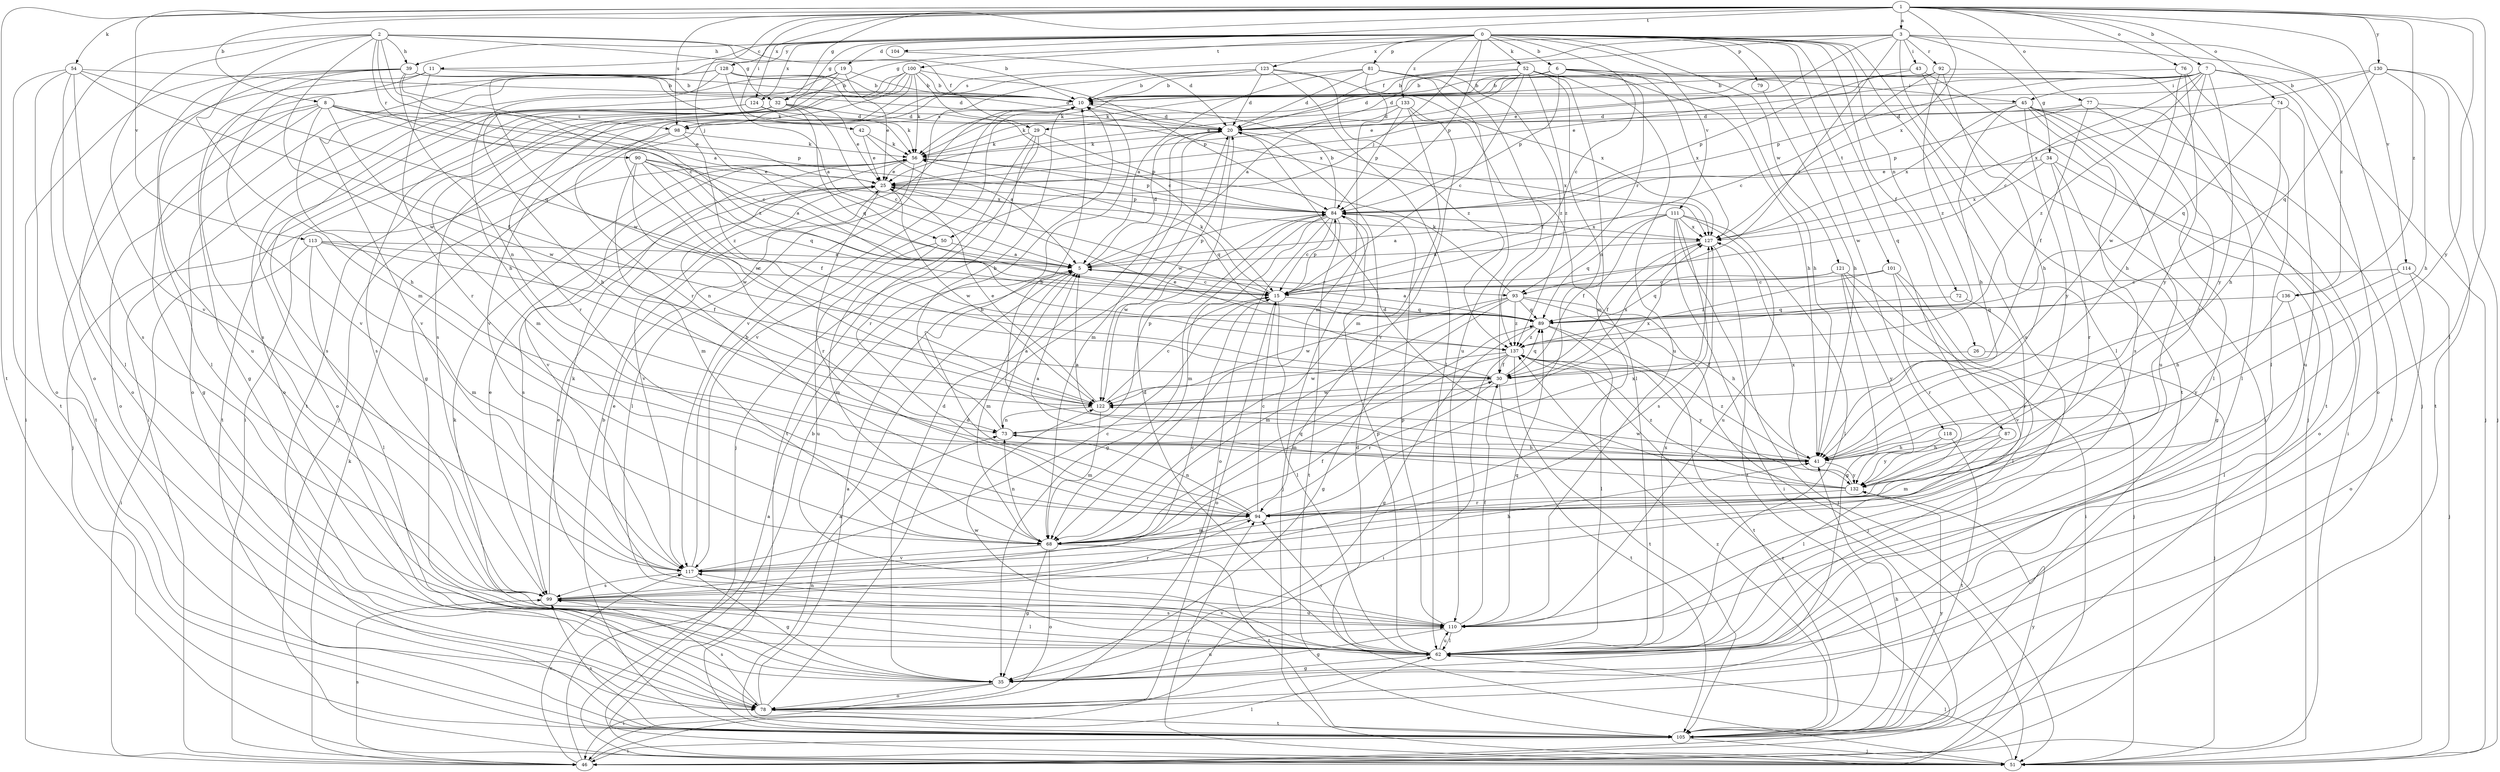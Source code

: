 strict digraph  {
0;
1;
2;
3;
5;
6;
7;
8;
10;
11;
15;
19;
20;
25;
26;
29;
30;
32;
34;
35;
39;
41;
42;
43;
45;
46;
50;
51;
52;
54;
56;
62;
68;
72;
73;
74;
76;
77;
78;
79;
81;
84;
87;
89;
90;
92;
93;
94;
98;
99;
100;
101;
104;
105;
110;
111;
113;
114;
117;
118;
121;
122;
123;
124;
127;
128;
130;
132;
133;
136;
137;
0 -> 6  [label=b];
0 -> 11  [label=c];
0 -> 15  [label=c];
0 -> 19  [label=d];
0 -> 26  [label=f];
0 -> 32  [label=g];
0 -> 39  [label=h];
0 -> 50  [label=j];
0 -> 52  [label=k];
0 -> 62  [label=l];
0 -> 72  [label=n];
0 -> 79  [label=p];
0 -> 81  [label=p];
0 -> 84  [label=p];
0 -> 87  [label=q];
0 -> 100  [label=t];
0 -> 101  [label=t];
0 -> 110  [label=u];
0 -> 111  [label=v];
0 -> 118  [label=w];
0 -> 121  [label=w];
0 -> 122  [label=w];
0 -> 123  [label=x];
0 -> 124  [label=x];
0 -> 128  [label=y];
0 -> 133  [label=z];
1 -> 3  [label=a];
1 -> 7  [label=b];
1 -> 8  [label=b];
1 -> 32  [label=g];
1 -> 42  [label=i];
1 -> 50  [label=j];
1 -> 54  [label=k];
1 -> 62  [label=l];
1 -> 74  [label=o];
1 -> 76  [label=o];
1 -> 77  [label=o];
1 -> 98  [label=s];
1 -> 104  [label=t];
1 -> 105  [label=t];
1 -> 113  [label=v];
1 -> 114  [label=v];
1 -> 124  [label=x];
1 -> 127  [label=x];
1 -> 130  [label=y];
1 -> 132  [label=y];
1 -> 136  [label=z];
2 -> 5  [label=a];
2 -> 10  [label=b];
2 -> 15  [label=c];
2 -> 29  [label=f];
2 -> 32  [label=g];
2 -> 39  [label=h];
2 -> 68  [label=m];
2 -> 78  [label=o];
2 -> 90  [label=r];
2 -> 117  [label=v];
2 -> 122  [label=w];
3 -> 25  [label=e];
3 -> 29  [label=f];
3 -> 32  [label=g];
3 -> 34  [label=g];
3 -> 43  [label=i];
3 -> 51  [label=j];
3 -> 92  [label=r];
3 -> 93  [label=r];
3 -> 98  [label=s];
3 -> 105  [label=t];
3 -> 136  [label=z];
5 -> 15  [label=c];
5 -> 20  [label=d];
5 -> 68  [label=m];
5 -> 84  [label=p];
5 -> 93  [label=r];
6 -> 10  [label=b];
6 -> 25  [label=e];
6 -> 41  [label=h];
6 -> 45  [label=i];
6 -> 56  [label=k];
6 -> 84  [label=p];
6 -> 93  [label=r];
6 -> 127  [label=x];
7 -> 15  [label=c];
7 -> 20  [label=d];
7 -> 25  [label=e];
7 -> 41  [label=h];
7 -> 45  [label=i];
7 -> 51  [label=j];
7 -> 78  [label=o];
7 -> 84  [label=p];
7 -> 132  [label=y];
7 -> 137  [label=z];
8 -> 15  [label=c];
8 -> 25  [label=e];
8 -> 35  [label=g];
8 -> 41  [label=h];
8 -> 78  [label=o];
8 -> 84  [label=p];
8 -> 98  [label=s];
8 -> 105  [label=t];
8 -> 122  [label=w];
10 -> 20  [label=d];
10 -> 98  [label=s];
10 -> 117  [label=v];
11 -> 10  [label=b];
11 -> 78  [label=o];
11 -> 94  [label=r];
11 -> 117  [label=v];
15 -> 56  [label=k];
15 -> 62  [label=l];
15 -> 78  [label=o];
15 -> 84  [label=p];
15 -> 89  [label=q];
19 -> 10  [label=b];
19 -> 25  [label=e];
19 -> 46  [label=i];
19 -> 78  [label=o];
19 -> 99  [label=s];
20 -> 56  [label=k];
20 -> 68  [label=m];
20 -> 122  [label=w];
20 -> 127  [label=x];
25 -> 84  [label=p];
25 -> 89  [label=q];
25 -> 94  [label=r];
25 -> 99  [label=s];
25 -> 117  [label=v];
25 -> 122  [label=w];
26 -> 30  [label=f];
26 -> 51  [label=j];
29 -> 51  [label=j];
29 -> 56  [label=k];
29 -> 84  [label=p];
29 -> 94  [label=r];
29 -> 105  [label=t];
30 -> 25  [label=e];
30 -> 89  [label=q];
30 -> 94  [label=r];
30 -> 105  [label=t];
30 -> 122  [label=w];
30 -> 127  [label=x];
32 -> 15  [label=c];
32 -> 20  [label=d];
32 -> 25  [label=e];
32 -> 68  [label=m];
32 -> 78  [label=o];
32 -> 89  [label=q];
32 -> 94  [label=r];
32 -> 99  [label=s];
32 -> 105  [label=t];
34 -> 25  [label=e];
34 -> 35  [label=g];
34 -> 78  [label=o];
34 -> 94  [label=r];
34 -> 127  [label=x];
35 -> 20  [label=d];
35 -> 46  [label=i];
35 -> 56  [label=k];
35 -> 78  [label=o];
35 -> 110  [label=u];
39 -> 10  [label=b];
39 -> 20  [label=d];
39 -> 46  [label=i];
39 -> 56  [label=k];
39 -> 62  [label=l];
39 -> 73  [label=n];
39 -> 99  [label=s];
39 -> 110  [label=u];
39 -> 137  [label=z];
41 -> 5  [label=a];
41 -> 10  [label=b];
41 -> 122  [label=w];
41 -> 132  [label=y];
41 -> 137  [label=z];
42 -> 5  [label=a];
42 -> 25  [label=e];
42 -> 56  [label=k];
43 -> 10  [label=b];
43 -> 46  [label=i];
43 -> 51  [label=j];
43 -> 84  [label=p];
45 -> 20  [label=d];
45 -> 41  [label=h];
45 -> 46  [label=i];
45 -> 62  [label=l];
45 -> 99  [label=s];
45 -> 105  [label=t];
45 -> 110  [label=u];
45 -> 127  [label=x];
45 -> 132  [label=y];
46 -> 5  [label=a];
46 -> 56  [label=k];
46 -> 62  [label=l];
46 -> 99  [label=s];
46 -> 117  [label=v];
46 -> 132  [label=y];
46 -> 137  [label=z];
50 -> 5  [label=a];
50 -> 68  [label=m];
50 -> 110  [label=u];
51 -> 5  [label=a];
51 -> 10  [label=b];
51 -> 20  [label=d];
51 -> 62  [label=l];
51 -> 94  [label=r];
52 -> 5  [label=a];
52 -> 10  [label=b];
52 -> 15  [label=c];
52 -> 20  [label=d];
52 -> 41  [label=h];
52 -> 68  [label=m];
52 -> 73  [label=n];
52 -> 110  [label=u];
52 -> 137  [label=z];
54 -> 10  [label=b];
54 -> 30  [label=f];
54 -> 62  [label=l];
54 -> 78  [label=o];
54 -> 89  [label=q];
54 -> 99  [label=s];
54 -> 105  [label=t];
56 -> 25  [label=e];
56 -> 62  [label=l];
56 -> 73  [label=n];
56 -> 84  [label=p];
56 -> 117  [label=v];
62 -> 20  [label=d];
62 -> 25  [label=e];
62 -> 35  [label=g];
62 -> 84  [label=p];
62 -> 94  [label=r];
62 -> 110  [label=u];
62 -> 117  [label=v];
62 -> 122  [label=w];
62 -> 127  [label=x];
68 -> 30  [label=f];
68 -> 35  [label=g];
68 -> 73  [label=n];
68 -> 78  [label=o];
68 -> 89  [label=q];
68 -> 105  [label=t];
68 -> 117  [label=v];
72 -> 89  [label=q];
72 -> 94  [label=r];
73 -> 5  [label=a];
73 -> 10  [label=b];
73 -> 41  [label=h];
73 -> 84  [label=p];
74 -> 20  [label=d];
74 -> 41  [label=h];
74 -> 89  [label=q];
74 -> 110  [label=u];
76 -> 10  [label=b];
76 -> 62  [label=l];
76 -> 122  [label=w];
76 -> 132  [label=y];
77 -> 20  [label=d];
77 -> 30  [label=f];
77 -> 62  [label=l];
77 -> 84  [label=p];
77 -> 94  [label=r];
78 -> 5  [label=a];
78 -> 20  [label=d];
78 -> 99  [label=s];
78 -> 105  [label=t];
79 -> 41  [label=h];
81 -> 5  [label=a];
81 -> 10  [label=b];
81 -> 20  [label=d];
81 -> 30  [label=f];
81 -> 68  [label=m];
81 -> 110  [label=u];
81 -> 137  [label=z];
84 -> 10  [label=b];
84 -> 15  [label=c];
84 -> 35  [label=g];
84 -> 51  [label=j];
84 -> 68  [label=m];
84 -> 78  [label=o];
84 -> 105  [label=t];
84 -> 122  [label=w];
84 -> 127  [label=x];
87 -> 41  [label=h];
87 -> 62  [label=l];
87 -> 68  [label=m];
89 -> 5  [label=a];
89 -> 35  [label=g];
89 -> 62  [label=l];
89 -> 105  [label=t];
89 -> 137  [label=z];
90 -> 5  [label=a];
90 -> 25  [label=e];
90 -> 30  [label=f];
90 -> 68  [label=m];
90 -> 89  [label=q];
90 -> 122  [label=w];
90 -> 127  [label=x];
92 -> 10  [label=b];
92 -> 15  [label=c];
92 -> 25  [label=e];
92 -> 41  [label=h];
92 -> 56  [label=k];
92 -> 105  [label=t];
92 -> 137  [label=z];
93 -> 35  [label=g];
93 -> 41  [label=h];
93 -> 51  [label=j];
93 -> 56  [label=k];
93 -> 68  [label=m];
93 -> 89  [label=q];
93 -> 122  [label=w];
93 -> 137  [label=z];
94 -> 10  [label=b];
94 -> 15  [label=c];
94 -> 68  [label=m];
94 -> 73  [label=n];
94 -> 127  [label=x];
98 -> 51  [label=j];
98 -> 56  [label=k];
98 -> 122  [label=w];
98 -> 137  [label=z];
99 -> 15  [label=c];
99 -> 25  [label=e];
99 -> 56  [label=k];
99 -> 62  [label=l];
99 -> 94  [label=r];
99 -> 110  [label=u];
100 -> 10  [label=b];
100 -> 15  [label=c];
100 -> 46  [label=i];
100 -> 51  [label=j];
100 -> 56  [label=k];
100 -> 84  [label=p];
100 -> 94  [label=r];
100 -> 105  [label=t];
100 -> 117  [label=v];
101 -> 15  [label=c];
101 -> 51  [label=j];
101 -> 94  [label=r];
101 -> 117  [label=v];
101 -> 137  [label=z];
104 -> 20  [label=d];
105 -> 10  [label=b];
105 -> 41  [label=h];
105 -> 46  [label=i];
105 -> 51  [label=j];
105 -> 73  [label=n];
105 -> 99  [label=s];
105 -> 132  [label=y];
105 -> 137  [label=z];
110 -> 25  [label=e];
110 -> 30  [label=f];
110 -> 35  [label=g];
110 -> 62  [label=l];
110 -> 84  [label=p];
110 -> 89  [label=q];
110 -> 99  [label=s];
111 -> 5  [label=a];
111 -> 30  [label=f];
111 -> 46  [label=i];
111 -> 62  [label=l];
111 -> 89  [label=q];
111 -> 99  [label=s];
111 -> 105  [label=t];
111 -> 110  [label=u];
111 -> 127  [label=x];
113 -> 5  [label=a];
113 -> 15  [label=c];
113 -> 30  [label=f];
113 -> 46  [label=i];
113 -> 62  [label=l];
113 -> 68  [label=m];
114 -> 15  [label=c];
114 -> 41  [label=h];
114 -> 51  [label=j];
114 -> 78  [label=o];
117 -> 10  [label=b];
117 -> 15  [label=c];
117 -> 35  [label=g];
117 -> 41  [label=h];
117 -> 99  [label=s];
118 -> 41  [label=h];
118 -> 105  [label=t];
118 -> 132  [label=y];
121 -> 15  [label=c];
121 -> 35  [label=g];
121 -> 46  [label=i];
121 -> 62  [label=l];
121 -> 89  [label=q];
121 -> 132  [label=y];
122 -> 15  [label=c];
122 -> 25  [label=e];
122 -> 68  [label=m];
122 -> 73  [label=n];
122 -> 127  [label=x];
123 -> 10  [label=b];
123 -> 20  [label=d];
123 -> 35  [label=g];
123 -> 62  [label=l];
123 -> 117  [label=v];
123 -> 127  [label=x];
123 -> 137  [label=z];
124 -> 20  [label=d];
124 -> 41  [label=h];
124 -> 56  [label=k];
124 -> 99  [label=s];
127 -> 5  [label=a];
127 -> 30  [label=f];
127 -> 51  [label=j];
128 -> 5  [label=a];
128 -> 10  [label=b];
128 -> 20  [label=d];
128 -> 35  [label=g];
128 -> 41  [label=h];
128 -> 78  [label=o];
128 -> 117  [label=v];
128 -> 127  [label=x];
130 -> 10  [label=b];
130 -> 41  [label=h];
130 -> 51  [label=j];
130 -> 89  [label=q];
130 -> 105  [label=t];
130 -> 127  [label=x];
132 -> 5  [label=a];
132 -> 20  [label=d];
132 -> 94  [label=r];
132 -> 127  [label=x];
132 -> 137  [label=z];
133 -> 20  [label=d];
133 -> 56  [label=k];
133 -> 62  [label=l];
133 -> 68  [label=m];
133 -> 84  [label=p];
133 -> 117  [label=v];
136 -> 62  [label=l];
136 -> 89  [label=q];
136 -> 132  [label=y];
137 -> 30  [label=f];
137 -> 46  [label=i];
137 -> 68  [label=m];
137 -> 105  [label=t];
137 -> 122  [label=w];
137 -> 132  [label=y];
}
